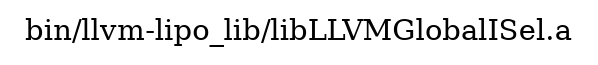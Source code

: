 digraph "bin/llvm-lipo_lib/libLLVMGlobalISel.a" {
	label="bin/llvm-lipo_lib/libLLVMGlobalISel.a";
	rankdir=LR;

}
